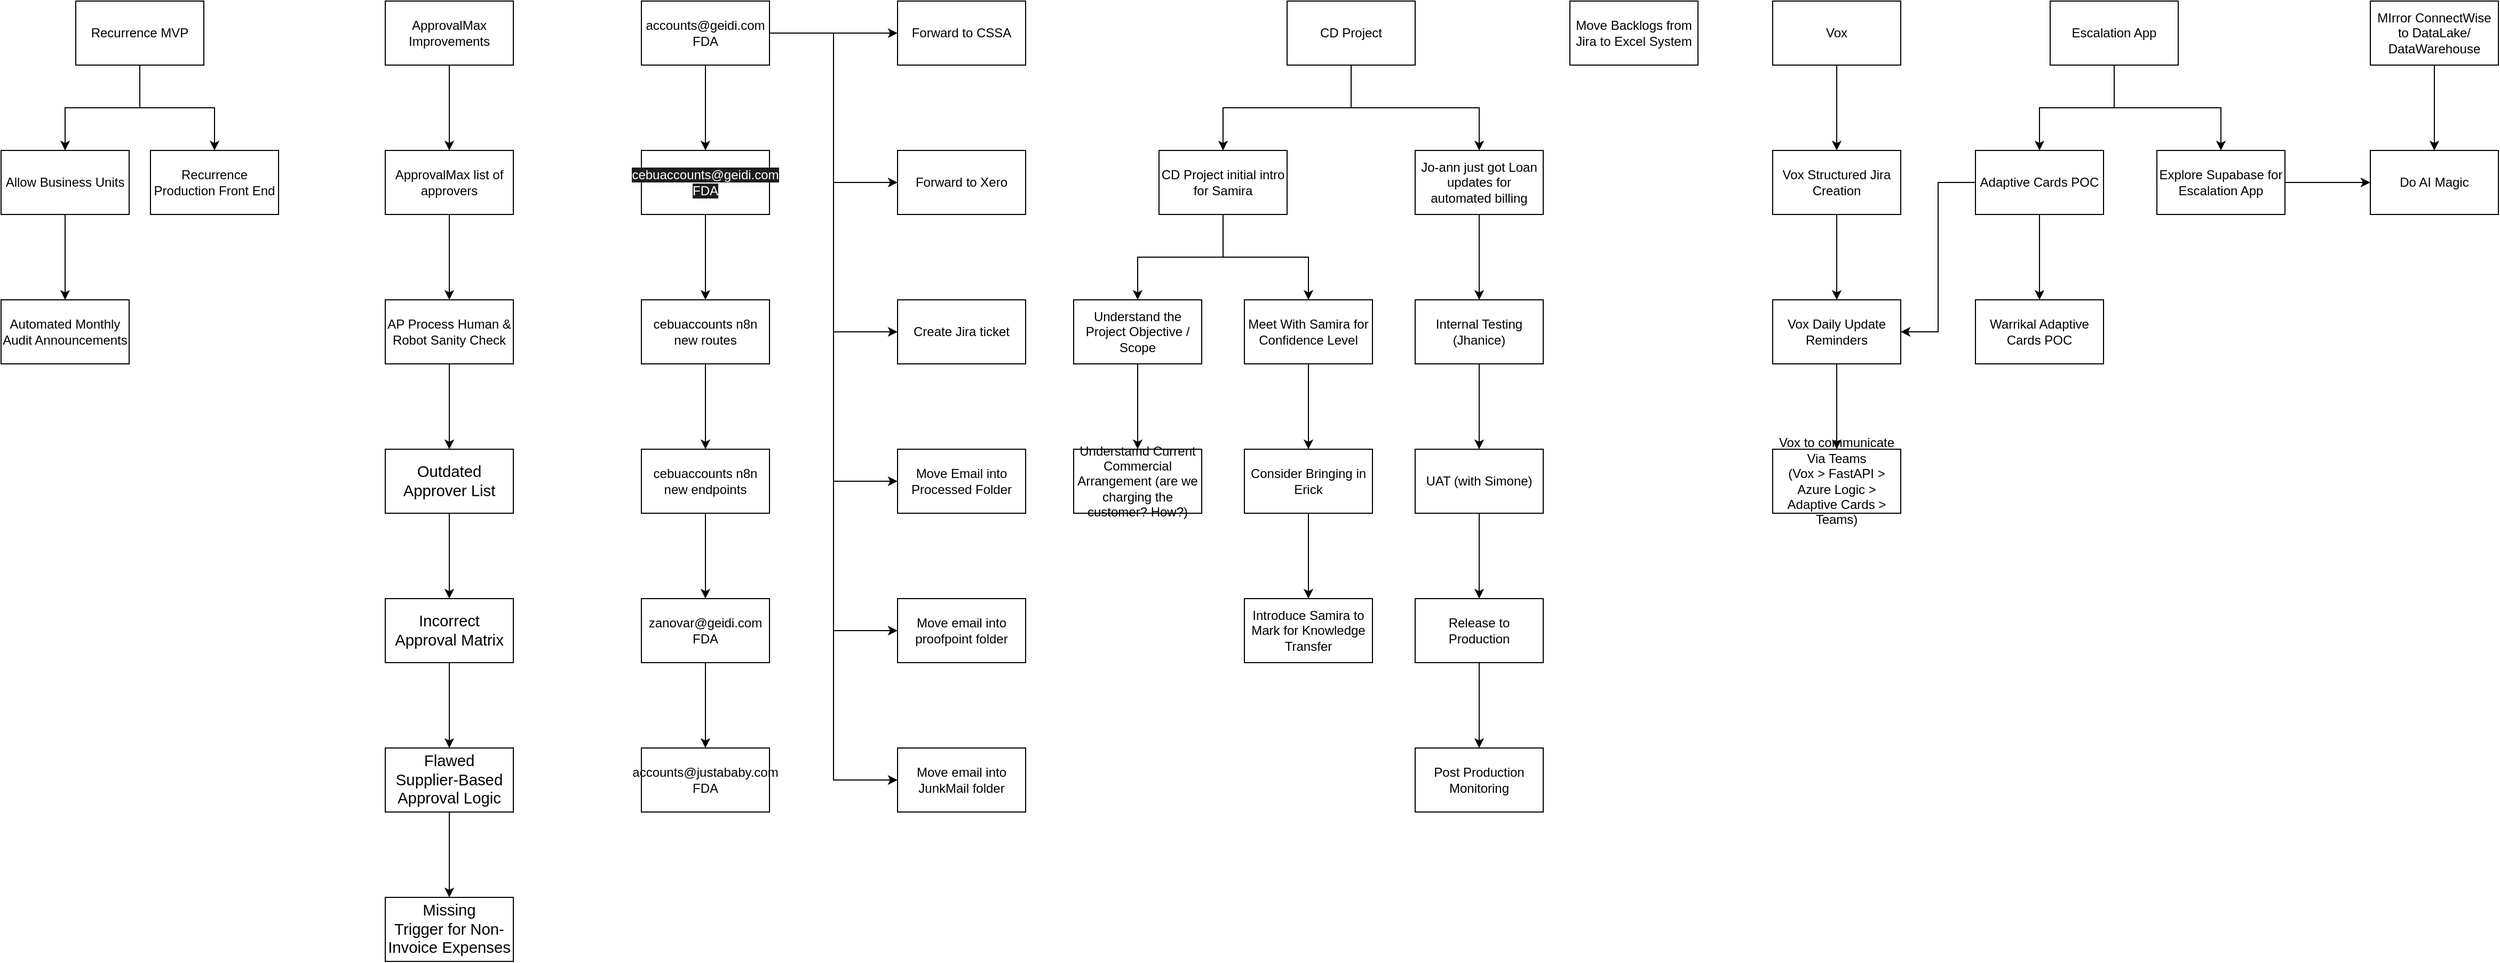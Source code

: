 <mxfile version="27.0.5">
  <diagram name="Page-1" id="XuZoVNNHjQJzWPepiiGC">
    <mxGraphModel dx="4074" dy="2403" grid="1" gridSize="10" guides="1" tooltips="1" connect="1" arrows="1" fold="1" page="1" pageScale="1" pageWidth="850" pageHeight="1100" math="0" shadow="0">
      <root>
        <mxCell id="0" />
        <mxCell id="1" parent="0" />
        <mxCell id="nkjZUl5wNArDwC2Hc7lZ-3" value="" style="edgeStyle=orthogonalEdgeStyle;rounded=0;orthogonalLoop=1;jettySize=auto;html=1;" edge="1" parent="1" source="nkjZUl5wNArDwC2Hc7lZ-1" target="nkjZUl5wNArDwC2Hc7lZ-2">
          <mxGeometry relative="1" as="geometry" />
        </mxCell>
        <mxCell id="nkjZUl5wNArDwC2Hc7lZ-12" style="edgeStyle=orthogonalEdgeStyle;rounded=0;orthogonalLoop=1;jettySize=auto;html=1;exitX=0.5;exitY=1;exitDx=0;exitDy=0;entryX=0.5;entryY=0;entryDx=0;entryDy=0;" edge="1" parent="1" source="nkjZUl5wNArDwC2Hc7lZ-1" target="nkjZUl5wNArDwC2Hc7lZ-10">
          <mxGeometry relative="1" as="geometry" />
        </mxCell>
        <mxCell id="nkjZUl5wNArDwC2Hc7lZ-1" value="Recurrence MVP" style="rounded=0;whiteSpace=wrap;html=1;" vertex="1" parent="1">
          <mxGeometry x="170" y="100" width="120" height="60" as="geometry" />
        </mxCell>
        <mxCell id="nkjZUl5wNArDwC2Hc7lZ-2" value="Recurrence Production Front End" style="whiteSpace=wrap;html=1;rounded=0;" vertex="1" parent="1">
          <mxGeometry x="240" y="240" width="120" height="60" as="geometry" />
        </mxCell>
        <mxCell id="nkjZUl5wNArDwC2Hc7lZ-48" style="edgeStyle=orthogonalEdgeStyle;rounded=0;orthogonalLoop=1;jettySize=auto;html=1;exitX=0;exitY=0.5;exitDx=0;exitDy=0;entryX=1;entryY=0.5;entryDx=0;entryDy=0;" edge="1" parent="1" source="nkjZUl5wNArDwC2Hc7lZ-4" target="nkjZUl5wNArDwC2Hc7lZ-45">
          <mxGeometry relative="1" as="geometry" />
        </mxCell>
        <mxCell id="nkjZUl5wNArDwC2Hc7lZ-72" value="" style="edgeStyle=orthogonalEdgeStyle;rounded=0;orthogonalLoop=1;jettySize=auto;html=1;" edge="1" parent="1" source="nkjZUl5wNArDwC2Hc7lZ-4" target="nkjZUl5wNArDwC2Hc7lZ-71">
          <mxGeometry relative="1" as="geometry" />
        </mxCell>
        <mxCell id="nkjZUl5wNArDwC2Hc7lZ-4" value="Adaptive Cards POC" style="rounded=0;whiteSpace=wrap;html=1;" vertex="1" parent="1">
          <mxGeometry x="1950" y="240" width="120" height="60" as="geometry" />
        </mxCell>
        <mxCell id="nkjZUl5wNArDwC2Hc7lZ-22" value="" style="edgeStyle=orthogonalEdgeStyle;rounded=0;orthogonalLoop=1;jettySize=auto;html=1;" edge="1" parent="1" source="nkjZUl5wNArDwC2Hc7lZ-8" target="nkjZUl5wNArDwC2Hc7lZ-21">
          <mxGeometry relative="1" as="geometry" />
        </mxCell>
        <mxCell id="nkjZUl5wNArDwC2Hc7lZ-8" value="ApprovalMax Improvements" style="rounded=0;whiteSpace=wrap;html=1;" vertex="1" parent="1">
          <mxGeometry x="460" y="100" width="120" height="60" as="geometry" />
        </mxCell>
        <mxCell id="nkjZUl5wNArDwC2Hc7lZ-9" value="Automated Monthly Audit Announcements" style="rounded=0;whiteSpace=wrap;html=1;" vertex="1" parent="1">
          <mxGeometry x="100" y="380" width="120" height="60" as="geometry" />
        </mxCell>
        <mxCell id="nkjZUl5wNArDwC2Hc7lZ-13" style="edgeStyle=orthogonalEdgeStyle;rounded=0;orthogonalLoop=1;jettySize=auto;html=1;exitX=0.5;exitY=1;exitDx=0;exitDy=0;entryX=0.5;entryY=0;entryDx=0;entryDy=0;" edge="1" parent="1" source="nkjZUl5wNArDwC2Hc7lZ-10" target="nkjZUl5wNArDwC2Hc7lZ-9">
          <mxGeometry relative="1" as="geometry" />
        </mxCell>
        <mxCell id="nkjZUl5wNArDwC2Hc7lZ-10" value="Allow Business Units" style="rounded=0;whiteSpace=wrap;html=1;" vertex="1" parent="1">
          <mxGeometry x="100" y="240" width="120" height="60" as="geometry" />
        </mxCell>
        <mxCell id="nkjZUl5wNArDwC2Hc7lZ-28" style="edgeStyle=orthogonalEdgeStyle;rounded=0;orthogonalLoop=1;jettySize=auto;html=1;exitX=0.5;exitY=1;exitDx=0;exitDy=0;entryX=0.5;entryY=0;entryDx=0;entryDy=0;" edge="1" parent="1" source="nkjZUl5wNArDwC2Hc7lZ-14" target="nkjZUl5wNArDwC2Hc7lZ-17">
          <mxGeometry relative="1" as="geometry" />
        </mxCell>
        <mxCell id="nkjZUl5wNArDwC2Hc7lZ-65" style="edgeStyle=orthogonalEdgeStyle;rounded=0;orthogonalLoop=1;jettySize=auto;html=1;exitX=1;exitY=0.5;exitDx=0;exitDy=0;entryX=0;entryY=0.5;entryDx=0;entryDy=0;" edge="1" parent="1" source="nkjZUl5wNArDwC2Hc7lZ-14" target="nkjZUl5wNArDwC2Hc7lZ-36">
          <mxGeometry relative="1" as="geometry" />
        </mxCell>
        <mxCell id="nkjZUl5wNArDwC2Hc7lZ-66" style="edgeStyle=orthogonalEdgeStyle;rounded=0;orthogonalLoop=1;jettySize=auto;html=1;exitX=1;exitY=0.5;exitDx=0;exitDy=0;entryX=0;entryY=0.5;entryDx=0;entryDy=0;" edge="1" parent="1" source="nkjZUl5wNArDwC2Hc7lZ-14" target="nkjZUl5wNArDwC2Hc7lZ-37">
          <mxGeometry relative="1" as="geometry" />
        </mxCell>
        <mxCell id="nkjZUl5wNArDwC2Hc7lZ-67" style="edgeStyle=orthogonalEdgeStyle;rounded=0;orthogonalLoop=1;jettySize=auto;html=1;exitX=1;exitY=0.5;exitDx=0;exitDy=0;entryX=0;entryY=0.5;entryDx=0;entryDy=0;" edge="1" parent="1" source="nkjZUl5wNArDwC2Hc7lZ-14" target="nkjZUl5wNArDwC2Hc7lZ-38">
          <mxGeometry relative="1" as="geometry">
            <mxPoint x="930" y="410" as="targetPoint" />
          </mxGeometry>
        </mxCell>
        <mxCell id="nkjZUl5wNArDwC2Hc7lZ-68" style="edgeStyle=orthogonalEdgeStyle;rounded=0;orthogonalLoop=1;jettySize=auto;html=1;exitX=1;exitY=0.5;exitDx=0;exitDy=0;entryX=0;entryY=0.5;entryDx=0;entryDy=0;" edge="1" parent="1" source="nkjZUl5wNArDwC2Hc7lZ-14" target="nkjZUl5wNArDwC2Hc7lZ-39">
          <mxGeometry relative="1" as="geometry" />
        </mxCell>
        <mxCell id="nkjZUl5wNArDwC2Hc7lZ-69" style="edgeStyle=orthogonalEdgeStyle;rounded=0;orthogonalLoop=1;jettySize=auto;html=1;exitX=1;exitY=0.5;exitDx=0;exitDy=0;entryX=0;entryY=0.5;entryDx=0;entryDy=0;" edge="1" parent="1" source="nkjZUl5wNArDwC2Hc7lZ-14" target="nkjZUl5wNArDwC2Hc7lZ-40">
          <mxGeometry relative="1" as="geometry" />
        </mxCell>
        <mxCell id="nkjZUl5wNArDwC2Hc7lZ-70" style="edgeStyle=orthogonalEdgeStyle;rounded=0;orthogonalLoop=1;jettySize=auto;html=1;exitX=1;exitY=0.5;exitDx=0;exitDy=0;entryX=0;entryY=0.5;entryDx=0;entryDy=0;" edge="1" parent="1" source="nkjZUl5wNArDwC2Hc7lZ-14" target="nkjZUl5wNArDwC2Hc7lZ-41">
          <mxGeometry relative="1" as="geometry" />
        </mxCell>
        <mxCell id="nkjZUl5wNArDwC2Hc7lZ-14" value="accounts@geidi.com FDA" style="rounded=0;whiteSpace=wrap;html=1;" vertex="1" parent="1">
          <mxGeometry x="700" y="100" width="120" height="60" as="geometry" />
        </mxCell>
        <mxCell id="nkjZUl5wNArDwC2Hc7lZ-30" style="edgeStyle=orthogonalEdgeStyle;rounded=0;orthogonalLoop=1;jettySize=auto;html=1;exitX=0.5;exitY=1;exitDx=0;exitDy=0;entryX=0.5;entryY=0;entryDx=0;entryDy=0;" edge="1" parent="1" source="nkjZUl5wNArDwC2Hc7lZ-15" target="nkjZUl5wNArDwC2Hc7lZ-19">
          <mxGeometry relative="1" as="geometry" />
        </mxCell>
        <mxCell id="nkjZUl5wNArDwC2Hc7lZ-15" value="zanovar@geidi.com FDA" style="whiteSpace=wrap;html=1;rounded=0;" vertex="1" parent="1">
          <mxGeometry x="700" y="660" width="120" height="60" as="geometry" />
        </mxCell>
        <mxCell id="nkjZUl5wNArDwC2Hc7lZ-32" value="" style="edgeStyle=orthogonalEdgeStyle;rounded=0;orthogonalLoop=1;jettySize=auto;html=1;" edge="1" parent="1" source="nkjZUl5wNArDwC2Hc7lZ-17" target="nkjZUl5wNArDwC2Hc7lZ-31">
          <mxGeometry relative="1" as="geometry" />
        </mxCell>
        <UserObject label="&lt;br&gt;&lt;span style=&quot;color: rgb(255, 255, 255); font-family: Helvetica; font-size: 12px; font-style: normal; font-variant-ligatures: normal; font-variant-caps: normal; font-weight: 400; letter-spacing: normal; orphans: 2; text-align: center; text-indent: 0px; text-transform: none; widows: 2; word-spacing: 0px; -webkit-text-stroke-width: 0px; white-space: normal; background-color: rgb(27, 29, 30); text-decoration-thickness: initial; text-decoration-style: initial; text-decoration-color: initial; display: inline !important; float: none;&quot;&gt;cebuaccounts@geidi.com FDA&lt;/span&gt;&lt;div&gt;&lt;br/&gt;&lt;/div&gt;" link="&#xa;&lt;span style=&quot;color: rgb(255, 255, 255); font-family: Helvetica; font-size: 12px; font-style: normal; font-variant-ligatures: normal; font-variant-caps: normal; font-weight: 400; letter-spacing: normal; orphans: 2; text-align: center; text-indent: 0px; text-transform: none; widows: 2; word-spacing: 0px; -webkit-text-stroke-width: 0px; white-space: normal; background-color: rgb(27, 29, 30); text-decoration-thickness: initial; text-decoration-style: initial; text-decoration-color: initial; display: inline !important; float: none;&quot;&gt;accounts@geidi.com FDA&lt;/span&gt;&#xa;&#xa;" id="nkjZUl5wNArDwC2Hc7lZ-17">
          <mxCell style="whiteSpace=wrap;html=1;rounded=0;" vertex="1" parent="1">
            <mxGeometry x="700" y="240" width="120" height="60" as="geometry" />
          </mxCell>
        </UserObject>
        <mxCell id="nkjZUl5wNArDwC2Hc7lZ-19" value="accounts@justababy.com FDA" style="whiteSpace=wrap;html=1;rounded=0;" vertex="1" parent="1">
          <mxGeometry x="700" y="800" width="120" height="60" as="geometry" />
        </mxCell>
        <mxCell id="nkjZUl5wNArDwC2Hc7lZ-24" value="" style="edgeStyle=orthogonalEdgeStyle;rounded=0;orthogonalLoop=1;jettySize=auto;html=1;" edge="1" parent="1" source="nkjZUl5wNArDwC2Hc7lZ-21" target="nkjZUl5wNArDwC2Hc7lZ-23">
          <mxGeometry relative="1" as="geometry" />
        </mxCell>
        <mxCell id="nkjZUl5wNArDwC2Hc7lZ-21" value="ApprovalMax list of approvers" style="whiteSpace=wrap;html=1;rounded=0;" vertex="1" parent="1">
          <mxGeometry x="460" y="240" width="120" height="60" as="geometry" />
        </mxCell>
        <mxCell id="nkjZUl5wNArDwC2Hc7lZ-98" value="" style="edgeStyle=orthogonalEdgeStyle;rounded=0;orthogonalLoop=1;jettySize=auto;html=1;" edge="1" parent="1" source="nkjZUl5wNArDwC2Hc7lZ-23" target="nkjZUl5wNArDwC2Hc7lZ-97">
          <mxGeometry relative="1" as="geometry" />
        </mxCell>
        <mxCell id="nkjZUl5wNArDwC2Hc7lZ-23" value="AP Process Human &amp;amp; Robot Sanity Check" style="whiteSpace=wrap;html=1;rounded=0;" vertex="1" parent="1">
          <mxGeometry x="460" y="380" width="120" height="60" as="geometry" />
        </mxCell>
        <mxCell id="nkjZUl5wNArDwC2Hc7lZ-26" style="edgeStyle=orthogonalEdgeStyle;rounded=0;orthogonalLoop=1;jettySize=auto;html=1;exitX=0.5;exitY=1;exitDx=0;exitDy=0;entryX=0.5;entryY=0;entryDx=0;entryDy=0;" edge="1" parent="1" source="nkjZUl5wNArDwC2Hc7lZ-25" target="nkjZUl5wNArDwC2Hc7lZ-4">
          <mxGeometry relative="1" as="geometry" />
        </mxCell>
        <mxCell id="nkjZUl5wNArDwC2Hc7lZ-75" style="edgeStyle=orthogonalEdgeStyle;rounded=0;orthogonalLoop=1;jettySize=auto;html=1;exitX=0.5;exitY=1;exitDx=0;exitDy=0;entryX=0.5;entryY=0;entryDx=0;entryDy=0;" edge="1" parent="1" source="nkjZUl5wNArDwC2Hc7lZ-25" target="nkjZUl5wNArDwC2Hc7lZ-74">
          <mxGeometry relative="1" as="geometry" />
        </mxCell>
        <mxCell id="nkjZUl5wNArDwC2Hc7lZ-25" value="Escalation App" style="rounded=0;whiteSpace=wrap;html=1;" vertex="1" parent="1">
          <mxGeometry x="2020" y="100" width="120" height="60" as="geometry" />
        </mxCell>
        <mxCell id="nkjZUl5wNArDwC2Hc7lZ-34" value="" style="edgeStyle=orthogonalEdgeStyle;rounded=0;orthogonalLoop=1;jettySize=auto;html=1;" edge="1" parent="1" source="nkjZUl5wNArDwC2Hc7lZ-31" target="nkjZUl5wNArDwC2Hc7lZ-33">
          <mxGeometry relative="1" as="geometry" />
        </mxCell>
        <mxCell id="nkjZUl5wNArDwC2Hc7lZ-31" value="cebuaccounts n8n new routes" style="whiteSpace=wrap;html=1;rounded=0;" vertex="1" parent="1">
          <mxGeometry x="700" y="380" width="120" height="60" as="geometry" />
        </mxCell>
        <mxCell id="nkjZUl5wNArDwC2Hc7lZ-35" style="edgeStyle=orthogonalEdgeStyle;rounded=0;orthogonalLoop=1;jettySize=auto;html=1;exitX=0.5;exitY=1;exitDx=0;exitDy=0;" edge="1" parent="1" source="nkjZUl5wNArDwC2Hc7lZ-33" target="nkjZUl5wNArDwC2Hc7lZ-15">
          <mxGeometry relative="1" as="geometry" />
        </mxCell>
        <mxCell id="nkjZUl5wNArDwC2Hc7lZ-33" value="cebuaccounts n8n new endpoints" style="whiteSpace=wrap;html=1;rounded=0;" vertex="1" parent="1">
          <mxGeometry x="700" y="520" width="120" height="60" as="geometry" />
        </mxCell>
        <mxCell id="nkjZUl5wNArDwC2Hc7lZ-36" value="Forward to CSSA" style="rounded=0;whiteSpace=wrap;html=1;" vertex="1" parent="1">
          <mxGeometry x="940" y="100" width="120" height="60" as="geometry" />
        </mxCell>
        <mxCell id="nkjZUl5wNArDwC2Hc7lZ-37" value="Forward to Xero" style="rounded=0;whiteSpace=wrap;html=1;" vertex="1" parent="1">
          <mxGeometry x="940" y="240" width="120" height="60" as="geometry" />
        </mxCell>
        <mxCell id="nkjZUl5wNArDwC2Hc7lZ-38" value="Create Jira ticket" style="rounded=0;whiteSpace=wrap;html=1;" vertex="1" parent="1">
          <mxGeometry x="940" y="380" width="120" height="60" as="geometry" />
        </mxCell>
        <mxCell id="nkjZUl5wNArDwC2Hc7lZ-39" value="Move Email into Processed Folder" style="rounded=0;whiteSpace=wrap;html=1;" vertex="1" parent="1">
          <mxGeometry x="940" y="520" width="120" height="60" as="geometry" />
        </mxCell>
        <mxCell id="nkjZUl5wNArDwC2Hc7lZ-40" value="Move email into proofpoint folder" style="rounded=0;whiteSpace=wrap;html=1;" vertex="1" parent="1">
          <mxGeometry x="940" y="660" width="120" height="60" as="geometry" />
        </mxCell>
        <mxCell id="nkjZUl5wNArDwC2Hc7lZ-41" value="Move email into JunkMail folder" style="rounded=0;whiteSpace=wrap;html=1;" vertex="1" parent="1">
          <mxGeometry x="940" y="800" width="120" height="60" as="geometry" />
        </mxCell>
        <mxCell id="nkjZUl5wNArDwC2Hc7lZ-44" value="" style="edgeStyle=orthogonalEdgeStyle;rounded=0;orthogonalLoop=1;jettySize=auto;html=1;" edge="1" parent="1" source="nkjZUl5wNArDwC2Hc7lZ-42" target="nkjZUl5wNArDwC2Hc7lZ-43">
          <mxGeometry relative="1" as="geometry" />
        </mxCell>
        <mxCell id="nkjZUl5wNArDwC2Hc7lZ-42" value="Vox" style="rounded=0;whiteSpace=wrap;html=1;" vertex="1" parent="1">
          <mxGeometry x="1760" y="100" width="120" height="60" as="geometry" />
        </mxCell>
        <mxCell id="nkjZUl5wNArDwC2Hc7lZ-46" value="" style="edgeStyle=orthogonalEdgeStyle;rounded=0;orthogonalLoop=1;jettySize=auto;html=1;" edge="1" parent="1" source="nkjZUl5wNArDwC2Hc7lZ-43" target="nkjZUl5wNArDwC2Hc7lZ-45">
          <mxGeometry relative="1" as="geometry" />
        </mxCell>
        <mxCell id="nkjZUl5wNArDwC2Hc7lZ-43" value="Vox Structured Jira Creation" style="whiteSpace=wrap;html=1;rounded=0;" vertex="1" parent="1">
          <mxGeometry x="1760" y="240" width="120" height="60" as="geometry" />
        </mxCell>
        <mxCell id="nkjZUl5wNArDwC2Hc7lZ-64" value="" style="edgeStyle=orthogonalEdgeStyle;rounded=0;orthogonalLoop=1;jettySize=auto;html=1;" edge="1" parent="1" source="nkjZUl5wNArDwC2Hc7lZ-45" target="nkjZUl5wNArDwC2Hc7lZ-63">
          <mxGeometry relative="1" as="geometry" />
        </mxCell>
        <mxCell id="nkjZUl5wNArDwC2Hc7lZ-45" value="Vox Daily Update Reminders" style="whiteSpace=wrap;html=1;rounded=0;" vertex="1" parent="1">
          <mxGeometry x="1760" y="380" width="120" height="60" as="geometry" />
        </mxCell>
        <mxCell id="nkjZUl5wNArDwC2Hc7lZ-62" style="edgeStyle=orthogonalEdgeStyle;rounded=0;orthogonalLoop=1;jettySize=auto;html=1;exitX=0.5;exitY=1;exitDx=0;exitDy=0;" edge="1" parent="1" source="nkjZUl5wNArDwC2Hc7lZ-49" target="nkjZUl5wNArDwC2Hc7lZ-54">
          <mxGeometry relative="1" as="geometry" />
        </mxCell>
        <mxCell id="nkjZUl5wNArDwC2Hc7lZ-95" style="edgeStyle=orthogonalEdgeStyle;rounded=0;orthogonalLoop=1;jettySize=auto;html=1;exitX=0.5;exitY=1;exitDx=0;exitDy=0;entryX=0.5;entryY=0;entryDx=0;entryDy=0;" edge="1" parent="1" source="nkjZUl5wNArDwC2Hc7lZ-49" target="nkjZUl5wNArDwC2Hc7lZ-94">
          <mxGeometry relative="1" as="geometry" />
        </mxCell>
        <mxCell id="nkjZUl5wNArDwC2Hc7lZ-49" value="CD Project initial intro for Samira" style="rounded=0;whiteSpace=wrap;html=1;" vertex="1" parent="1">
          <mxGeometry x="1185" y="240" width="120" height="60" as="geometry" />
        </mxCell>
        <mxCell id="nkjZUl5wNArDwC2Hc7lZ-50" value="Introduce Samira to Mark for Knowledge Transfer" style="whiteSpace=wrap;html=1;rounded=0;" vertex="1" parent="1">
          <mxGeometry x="1265" y="660" width="120" height="60" as="geometry" />
        </mxCell>
        <mxCell id="nkjZUl5wNArDwC2Hc7lZ-52" value="Understamd Current Commercial Arrangement (are we charging the customer? How?)" style="whiteSpace=wrap;html=1;rounded=0;" vertex="1" parent="1">
          <mxGeometry x="1105" y="520" width="120" height="60" as="geometry" />
        </mxCell>
        <mxCell id="nkjZUl5wNArDwC2Hc7lZ-57" value="" style="edgeStyle=orthogonalEdgeStyle;rounded=0;orthogonalLoop=1;jettySize=auto;html=1;" edge="1" parent="1" source="nkjZUl5wNArDwC2Hc7lZ-54" target="nkjZUl5wNArDwC2Hc7lZ-56">
          <mxGeometry relative="1" as="geometry" />
        </mxCell>
        <mxCell id="nkjZUl5wNArDwC2Hc7lZ-54" value="Meet With Samira for Confidence Level" style="whiteSpace=wrap;html=1;rounded=0;" vertex="1" parent="1">
          <mxGeometry x="1265" y="380" width="120" height="60" as="geometry" />
        </mxCell>
        <mxCell id="nkjZUl5wNArDwC2Hc7lZ-60" style="edgeStyle=orthogonalEdgeStyle;rounded=0;orthogonalLoop=1;jettySize=auto;html=1;exitX=0.5;exitY=1;exitDx=0;exitDy=0;entryX=0.5;entryY=0;entryDx=0;entryDy=0;" edge="1" parent="1" source="nkjZUl5wNArDwC2Hc7lZ-56" target="nkjZUl5wNArDwC2Hc7lZ-50">
          <mxGeometry relative="1" as="geometry">
            <mxPoint x="1325" y="610" as="targetPoint" />
          </mxGeometry>
        </mxCell>
        <mxCell id="nkjZUl5wNArDwC2Hc7lZ-56" value="Consider Bringing in Erick" style="whiteSpace=wrap;html=1;rounded=0;" vertex="1" parent="1">
          <mxGeometry x="1265" y="520" width="120" height="60" as="geometry" />
        </mxCell>
        <mxCell id="nkjZUl5wNArDwC2Hc7lZ-63" value="Vox to communicate Via Teams&lt;br&gt;(Vox &amp;gt; FastAPI &amp;gt; Azure Logic &amp;gt; Adaptive Cards &amp;gt; Teams)" style="whiteSpace=wrap;html=1;rounded=0;" vertex="1" parent="1">
          <mxGeometry x="1760" y="520" width="120" height="60" as="geometry" />
        </mxCell>
        <mxCell id="nkjZUl5wNArDwC2Hc7lZ-71" value="Warrikal Adaptive Cards POC" style="whiteSpace=wrap;html=1;rounded=0;" vertex="1" parent="1">
          <mxGeometry x="1950" y="380" width="120" height="60" as="geometry" />
        </mxCell>
        <mxCell id="nkjZUl5wNArDwC2Hc7lZ-73" value="Move Backlogs from Jira to Excel System" style="rounded=0;whiteSpace=wrap;html=1;" vertex="1" parent="1">
          <mxGeometry x="1570" y="100" width="120" height="60" as="geometry" />
        </mxCell>
        <mxCell id="nkjZUl5wNArDwC2Hc7lZ-80" style="edgeStyle=orthogonalEdgeStyle;rounded=0;orthogonalLoop=1;jettySize=auto;html=1;exitX=1;exitY=0.5;exitDx=0;exitDy=0;entryX=0;entryY=0.5;entryDx=0;entryDy=0;" edge="1" parent="1" source="nkjZUl5wNArDwC2Hc7lZ-74" target="nkjZUl5wNArDwC2Hc7lZ-78">
          <mxGeometry relative="1" as="geometry" />
        </mxCell>
        <mxCell id="nkjZUl5wNArDwC2Hc7lZ-74" value="Explore Supabase for Escalation App" style="rounded=0;whiteSpace=wrap;html=1;" vertex="1" parent="1">
          <mxGeometry x="2120" y="240" width="120" height="60" as="geometry" />
        </mxCell>
        <mxCell id="nkjZUl5wNArDwC2Hc7lZ-79" value="" style="edgeStyle=orthogonalEdgeStyle;rounded=0;orthogonalLoop=1;jettySize=auto;html=1;" edge="1" parent="1" source="nkjZUl5wNArDwC2Hc7lZ-77" target="nkjZUl5wNArDwC2Hc7lZ-78">
          <mxGeometry relative="1" as="geometry" />
        </mxCell>
        <mxCell id="nkjZUl5wNArDwC2Hc7lZ-77" value="MIrror ConnectWise to DataLake/ DataWarehouse" style="rounded=0;whiteSpace=wrap;html=1;" vertex="1" parent="1">
          <mxGeometry x="2320" y="100" width="120" height="60" as="geometry" />
        </mxCell>
        <mxCell id="nkjZUl5wNArDwC2Hc7lZ-78" value="Do AI Magic" style="whiteSpace=wrap;html=1;rounded=0;" vertex="1" parent="1">
          <mxGeometry x="2320" y="240" width="120" height="60" as="geometry" />
        </mxCell>
        <mxCell id="nkjZUl5wNArDwC2Hc7lZ-84" value="" style="edgeStyle=orthogonalEdgeStyle;rounded=0;orthogonalLoop=1;jettySize=auto;html=1;" edge="1" parent="1" source="nkjZUl5wNArDwC2Hc7lZ-82" target="nkjZUl5wNArDwC2Hc7lZ-83">
          <mxGeometry relative="1" as="geometry" />
        </mxCell>
        <mxCell id="nkjZUl5wNArDwC2Hc7lZ-82" value="Jo-ann just got Loan updates for automated billing" style="rounded=0;whiteSpace=wrap;html=1;" vertex="1" parent="1">
          <mxGeometry x="1425" y="240" width="120" height="60" as="geometry" />
        </mxCell>
        <mxCell id="nkjZUl5wNArDwC2Hc7lZ-86" value="" style="edgeStyle=orthogonalEdgeStyle;rounded=0;orthogonalLoop=1;jettySize=auto;html=1;" edge="1" parent="1" source="nkjZUl5wNArDwC2Hc7lZ-83" target="nkjZUl5wNArDwC2Hc7lZ-85">
          <mxGeometry relative="1" as="geometry" />
        </mxCell>
        <mxCell id="nkjZUl5wNArDwC2Hc7lZ-83" value="&lt;span data-teams=&quot;true&quot;&gt;Internal Testing (Jhanice)&lt;/span&gt;" style="whiteSpace=wrap;html=1;rounded=0;" vertex="1" parent="1">
          <mxGeometry x="1425" y="380" width="120" height="60" as="geometry" />
        </mxCell>
        <mxCell id="nkjZUl5wNArDwC2Hc7lZ-88" value="" style="edgeStyle=orthogonalEdgeStyle;rounded=0;orthogonalLoop=1;jettySize=auto;html=1;" edge="1" parent="1" source="nkjZUl5wNArDwC2Hc7lZ-85" target="nkjZUl5wNArDwC2Hc7lZ-87">
          <mxGeometry relative="1" as="geometry" />
        </mxCell>
        <mxCell id="nkjZUl5wNArDwC2Hc7lZ-85" value="UAT (with Simone)" style="whiteSpace=wrap;html=1;rounded=0;" vertex="1" parent="1">
          <mxGeometry x="1425" y="520" width="120" height="60" as="geometry" />
        </mxCell>
        <mxCell id="nkjZUl5wNArDwC2Hc7lZ-90" value="" style="edgeStyle=orthogonalEdgeStyle;rounded=0;orthogonalLoop=1;jettySize=auto;html=1;" edge="1" parent="1" source="nkjZUl5wNArDwC2Hc7lZ-87" target="nkjZUl5wNArDwC2Hc7lZ-89">
          <mxGeometry relative="1" as="geometry" />
        </mxCell>
        <mxCell id="nkjZUl5wNArDwC2Hc7lZ-87" value="Release to Production" style="whiteSpace=wrap;html=1;rounded=0;" vertex="1" parent="1">
          <mxGeometry x="1425" y="660" width="120" height="60" as="geometry" />
        </mxCell>
        <mxCell id="nkjZUl5wNArDwC2Hc7lZ-89" value="Post Production Monitoring" style="whiteSpace=wrap;html=1;rounded=0;" vertex="1" parent="1">
          <mxGeometry x="1425" y="800" width="120" height="60" as="geometry" />
        </mxCell>
        <mxCell id="nkjZUl5wNArDwC2Hc7lZ-92" style="edgeStyle=orthogonalEdgeStyle;rounded=0;orthogonalLoop=1;jettySize=auto;html=1;exitX=0.5;exitY=1;exitDx=0;exitDy=0;entryX=0.5;entryY=0;entryDx=0;entryDy=0;" edge="1" parent="1" source="nkjZUl5wNArDwC2Hc7lZ-91" target="nkjZUl5wNArDwC2Hc7lZ-49">
          <mxGeometry relative="1" as="geometry" />
        </mxCell>
        <mxCell id="nkjZUl5wNArDwC2Hc7lZ-93" style="edgeStyle=orthogonalEdgeStyle;rounded=0;orthogonalLoop=1;jettySize=auto;html=1;exitX=0.5;exitY=1;exitDx=0;exitDy=0;" edge="1" parent="1" source="nkjZUl5wNArDwC2Hc7lZ-91" target="nkjZUl5wNArDwC2Hc7lZ-82">
          <mxGeometry relative="1" as="geometry" />
        </mxCell>
        <mxCell id="nkjZUl5wNArDwC2Hc7lZ-91" value="CD Project" style="rounded=0;whiteSpace=wrap;html=1;" vertex="1" parent="1">
          <mxGeometry x="1305" y="100" width="120" height="60" as="geometry" />
        </mxCell>
        <mxCell id="nkjZUl5wNArDwC2Hc7lZ-96" style="edgeStyle=orthogonalEdgeStyle;rounded=0;orthogonalLoop=1;jettySize=auto;html=1;exitX=0.5;exitY=1;exitDx=0;exitDy=0;entryX=0.5;entryY=0;entryDx=0;entryDy=0;" edge="1" parent="1" source="nkjZUl5wNArDwC2Hc7lZ-94" target="nkjZUl5wNArDwC2Hc7lZ-52">
          <mxGeometry relative="1" as="geometry" />
        </mxCell>
        <mxCell id="nkjZUl5wNArDwC2Hc7lZ-94" value="Understand the Project Objective / Scope" style="rounded=0;whiteSpace=wrap;html=1;" vertex="1" parent="1">
          <mxGeometry x="1105" y="380" width="120" height="60" as="geometry" />
        </mxCell>
        <mxCell id="nkjZUl5wNArDwC2Hc7lZ-100" value="" style="edgeStyle=orthogonalEdgeStyle;rounded=0;orthogonalLoop=1;jettySize=auto;html=1;" edge="1" parent="1" source="nkjZUl5wNArDwC2Hc7lZ-97" target="nkjZUl5wNArDwC2Hc7lZ-99">
          <mxGeometry relative="1" as="geometry" />
        </mxCell>
        <mxCell id="nkjZUl5wNArDwC2Hc7lZ-97" value="&lt;span style=&quot;font-size: 11pt; font-family: Calibri, sans-serif;&quot; lang=&quot;EN-AU&quot;&gt;Outdated&lt;br/&gt;Approver List&lt;/span&gt;" style="whiteSpace=wrap;html=1;rounded=0;" vertex="1" parent="1">
          <mxGeometry x="460" y="520" width="120" height="60" as="geometry" />
        </mxCell>
        <mxCell id="nkjZUl5wNArDwC2Hc7lZ-102" value="" style="edgeStyle=orthogonalEdgeStyle;rounded=0;orthogonalLoop=1;jettySize=auto;html=1;" edge="1" parent="1" source="nkjZUl5wNArDwC2Hc7lZ-99" target="nkjZUl5wNArDwC2Hc7lZ-101">
          <mxGeometry relative="1" as="geometry" />
        </mxCell>
        <mxCell id="nkjZUl5wNArDwC2Hc7lZ-99" value="&lt;span style=&quot;font-size: 11pt; font-family: Calibri, sans-serif;&quot; lang=&quot;EN-AU&quot;&gt;Incorrect&lt;br/&gt;Approval Matrix&lt;/span&gt;" style="whiteSpace=wrap;html=1;rounded=0;" vertex="1" parent="1">
          <mxGeometry x="460" y="660" width="120" height="60" as="geometry" />
        </mxCell>
        <mxCell id="nkjZUl5wNArDwC2Hc7lZ-104" value="" style="edgeStyle=orthogonalEdgeStyle;rounded=0;orthogonalLoop=1;jettySize=auto;html=1;" edge="1" parent="1" source="nkjZUl5wNArDwC2Hc7lZ-101" target="nkjZUl5wNArDwC2Hc7lZ-103">
          <mxGeometry relative="1" as="geometry" />
        </mxCell>
        <mxCell id="nkjZUl5wNArDwC2Hc7lZ-101" value="&lt;span style=&quot;font-size: 11pt; font-family: Calibri, sans-serif;&quot; lang=&quot;EN-AU&quot;&gt;Flawed&lt;br/&gt;Supplier-Based Approval Logic&lt;/span&gt;" style="whiteSpace=wrap;html=1;rounded=0;" vertex="1" parent="1">
          <mxGeometry x="460" y="800" width="120" height="60" as="geometry" />
        </mxCell>
        <mxCell id="nkjZUl5wNArDwC2Hc7lZ-103" value="&lt;span style=&quot;font-size: 11pt; font-family: Calibri, sans-serif;&quot; lang=&quot;EN-AU&quot;&gt;Missing&lt;br/&gt;Trigger for Non-Invoice Expenses&lt;/span&gt;" style="whiteSpace=wrap;html=1;rounded=0;" vertex="1" parent="1">
          <mxGeometry x="460" y="940" width="120" height="60" as="geometry" />
        </mxCell>
      </root>
    </mxGraphModel>
  </diagram>
</mxfile>
